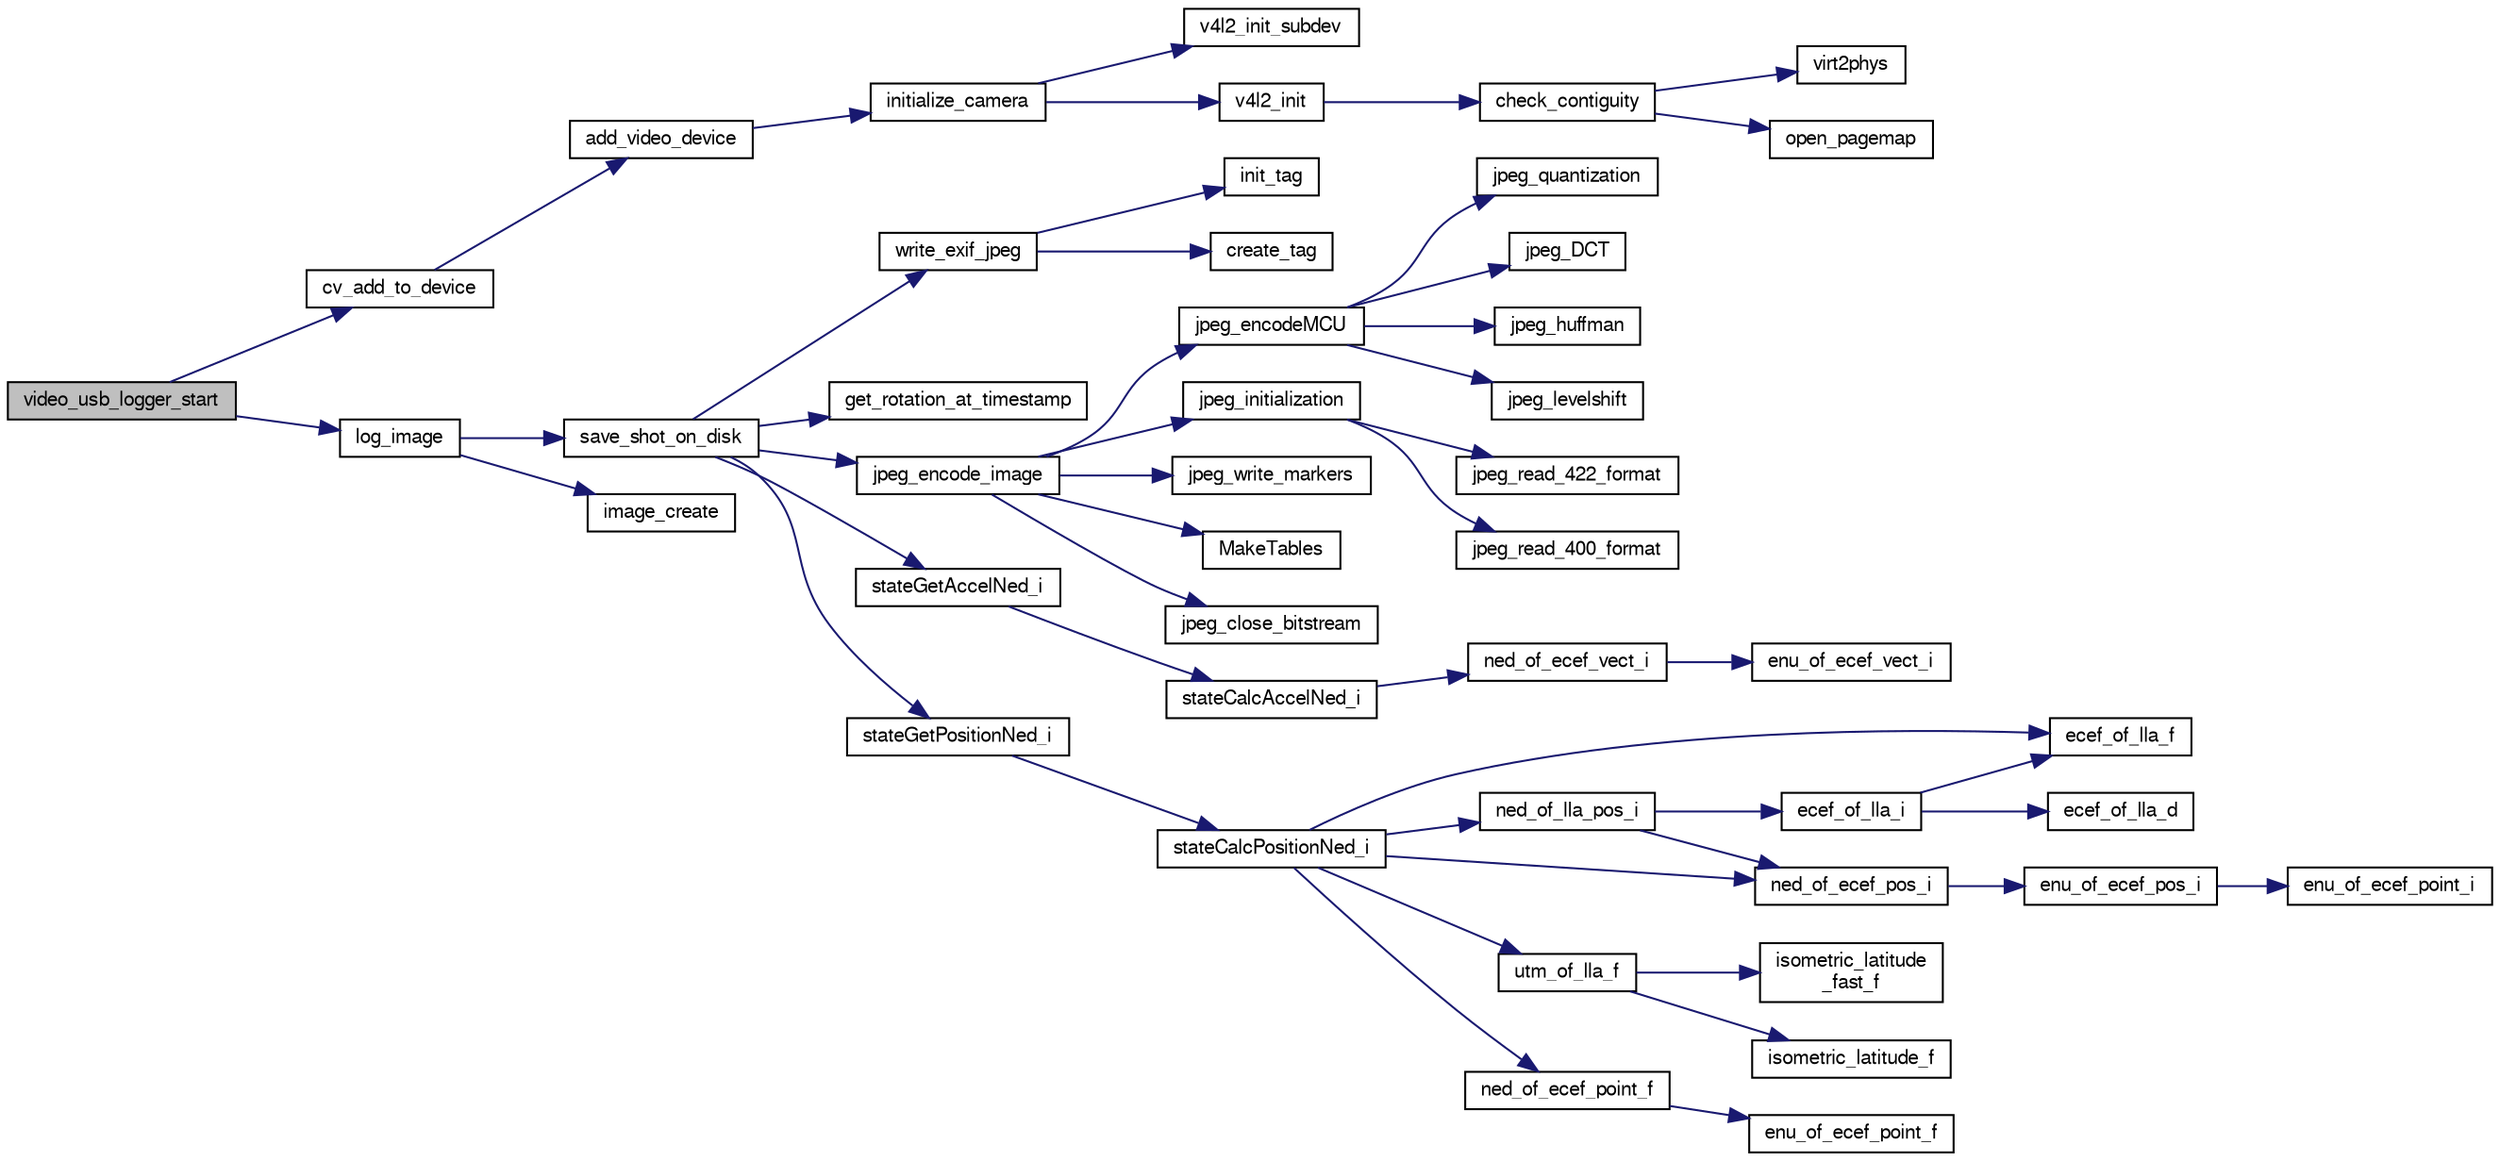 digraph "video_usb_logger_start"
{
  edge [fontname="FreeSans",fontsize="10",labelfontname="FreeSans",labelfontsize="10"];
  node [fontname="FreeSans",fontsize="10",shape=record];
  rankdir="LR";
  Node1 [label="video_usb_logger_start",height=0.2,width=0.4,color="black", fillcolor="grey75", style="filled", fontcolor="black"];
  Node1 -> Node2 [color="midnightblue",fontsize="10",style="solid",fontname="FreeSans"];
  Node2 [label="cv_add_to_device",height=0.2,width=0.4,color="black", fillcolor="white", style="filled",URL="$cv_8c.html#a27c5a4c16f124cdc564d637fcc733b97"];
  Node2 -> Node3 [color="midnightblue",fontsize="10",style="solid",fontname="FreeSans"];
  Node3 [label="add_video_device",height=0.2,width=0.4,color="black", fillcolor="white", style="filled",URL="$cv_8h.html#a9e0afd727457cecc0e207aa03c4d48a5",tooltip="Keep track of video devices added by modules. "];
  Node3 -> Node4 [color="midnightblue",fontsize="10",style="solid",fontname="FreeSans"];
  Node4 [label="initialize_camera",height=0.2,width=0.4,color="black", fillcolor="white", style="filled",URL="$video__thread_8c.html#acc71ed66abdc3fa0cecd95cc408c670e"];
  Node4 -> Node5 [color="midnightblue",fontsize="10",style="solid",fontname="FreeSans"];
  Node5 [label="v4l2_init",height=0.2,width=0.4,color="black", fillcolor="white", style="filled",URL="$v4l2_8c.html#a1f683e79a4639d4e189f059f6c4ae268",tooltip="Initialize a V4L2(Video for Linux 2) device. "];
  Node5 -> Node6 [color="midnightblue",fontsize="10",style="solid",fontname="FreeSans"];
  Node6 [label="check_contiguity",height=0.2,width=0.4,color="black", fillcolor="white", style="filled",URL="$virt2phys_8c.html#ac0b66a5b5e335c413a78b5e9f677ba83"];
  Node6 -> Node7 [color="midnightblue",fontsize="10",style="solid",fontname="FreeSans"];
  Node7 [label="open_pagemap",height=0.2,width=0.4,color="black", fillcolor="white", style="filled",URL="$virt2phys_8c.html#ac4c8df40f3a8bc1086f2637b1c78b101"];
  Node6 -> Node8 [color="midnightblue",fontsize="10",style="solid",fontname="FreeSans"];
  Node8 [label="virt2phys",height=0.2,width=0.4,color="black", fillcolor="white", style="filled",URL="$virt2phys_8c.html#a4c9379905f0c688e828e6e1a23d18153"];
  Node4 -> Node9 [color="midnightblue",fontsize="10",style="solid",fontname="FreeSans"];
  Node9 [label="v4l2_init_subdev",height=0.2,width=0.4,color="black", fillcolor="white", style="filled",URL="$v4l2_8c.html#a3798643b3e99cd32ef724fc928d92e51",tooltip="Initialize a V4L2 subdevice. "];
  Node1 -> Node10 [color="midnightblue",fontsize="10",style="solid",fontname="FreeSans"];
  Node10 [label="log_image",height=0.2,width=0.4,color="black", fillcolor="white", style="filled",URL="$video__usb__logger_8c.html#a8dfbc751f11f51fb2020f0b6c3409510"];
  Node10 -> Node11 [color="midnightblue",fontsize="10",style="solid",fontname="FreeSans"];
  Node11 [label="image_create",height=0.2,width=0.4,color="black", fillcolor="white", style="filled",URL="$image_8c.html#ab5cc0250c461b9d2f043e4884f6b9a53",tooltip="Create a new image. "];
  Node10 -> Node12 [color="midnightblue",fontsize="10",style="solid",fontname="FreeSans"];
  Node12 [label="save_shot_on_disk",height=0.2,width=0.4,color="black", fillcolor="white", style="filled",URL="$video__usb__logger_8c.html#abc8ecf0e87a6e3a49488238acc2ceee8"];
  Node12 -> Node13 [color="midnightblue",fontsize="10",style="solid",fontname="FreeSans"];
  Node13 [label="get_rotation_at_timestamp",height=0.2,width=0.4,color="black", fillcolor="white", style="filled",URL="$pose__history_8c.html#aad26510aa5a6a4e21e4f1721010c8968",tooltip="Given a pprz timestamp in used (obtained with get_sys_time_usec) we return the pose in FloatEulers cl..."];
  Node12 -> Node14 [color="midnightblue",fontsize="10",style="solid",fontname="FreeSans"];
  Node14 [label="jpeg_encode_image",height=0.2,width=0.4,color="black", fillcolor="white", style="filled",URL="$jpeg_8c.html#ac1a4731c71f3529891f1750260db2626",tooltip="Encode an YUV422 image. "];
  Node14 -> Node15 [color="midnightblue",fontsize="10",style="solid",fontname="FreeSans"];
  Node15 [label="jpeg_close_bitstream",height=0.2,width=0.4,color="black", fillcolor="white", style="filled",URL="$jpeg_8c.html#a817a4e96b0d0c0e1251e2db08467c2a1"];
  Node14 -> Node16 [color="midnightblue",fontsize="10",style="solid",fontname="FreeSans"];
  Node16 [label="jpeg_encodeMCU",height=0.2,width=0.4,color="black", fillcolor="white", style="filled",URL="$jpeg_8c.html#aa65677a00f264d53b744f64b386139e1"];
  Node16 -> Node17 [color="midnightblue",fontsize="10",style="solid",fontname="FreeSans"];
  Node17 [label="jpeg_DCT",height=0.2,width=0.4,color="black", fillcolor="white", style="filled",URL="$jpeg_8c.html#a5b96ae28e2300858e6af3061ac8f96b9"];
  Node16 -> Node18 [color="midnightblue",fontsize="10",style="solid",fontname="FreeSans"];
  Node18 [label="jpeg_huffman",height=0.2,width=0.4,color="black", fillcolor="white", style="filled",URL="$jpeg_8c.html#a20c1f652043de7bc8171be6591bd3480"];
  Node16 -> Node19 [color="midnightblue",fontsize="10",style="solid",fontname="FreeSans"];
  Node19 [label="jpeg_levelshift",height=0.2,width=0.4,color="black", fillcolor="white", style="filled",URL="$jpeg_8c.html#a1b9aa7581d09ec6412a14ec76334667c"];
  Node16 -> Node20 [color="midnightblue",fontsize="10",style="solid",fontname="FreeSans"];
  Node20 [label="jpeg_quantization",height=0.2,width=0.4,color="black", fillcolor="white", style="filled",URL="$jpeg_8c.html#a185e0318b222708896d55e8d98c0576b"];
  Node14 -> Node21 [color="midnightblue",fontsize="10",style="solid",fontname="FreeSans"];
  Node21 [label="jpeg_initialization",height=0.2,width=0.4,color="black", fillcolor="white", style="filled",URL="$jpeg_8c.html#a688433e5f55000ae893f2d5c29097691"];
  Node21 -> Node22 [color="midnightblue",fontsize="10",style="solid",fontname="FreeSans"];
  Node22 [label="jpeg_read_400_format",height=0.2,width=0.4,color="black", fillcolor="white", style="filled",URL="$jpeg_8c.html#a496e270428d382bcbda831334590eaf6"];
  Node21 -> Node23 [color="midnightblue",fontsize="10",style="solid",fontname="FreeSans"];
  Node23 [label="jpeg_read_422_format",height=0.2,width=0.4,color="black", fillcolor="white", style="filled",URL="$jpeg_8c.html#a206021dc908d46e0a1d72ed9c40b10e9"];
  Node14 -> Node24 [color="midnightblue",fontsize="10",style="solid",fontname="FreeSans"];
  Node24 [label="jpeg_write_markers",height=0.2,width=0.4,color="black", fillcolor="white", style="filled",URL="$jpeg_8c.html#a0908916b4be15d17fa2ad6e441b633f1"];
  Node14 -> Node25 [color="midnightblue",fontsize="10",style="solid",fontname="FreeSans"];
  Node25 [label="MakeTables",height=0.2,width=0.4,color="black", fillcolor="white", style="filled",URL="$jpeg_8c.html#a8a9557560cb4c8d4e60756e99b5a5f13"];
  Node12 -> Node26 [color="midnightblue",fontsize="10",style="solid",fontname="FreeSans"];
  Node26 [label="stateGetAccelNed_i",height=0.2,width=0.4,color="black", fillcolor="white", style="filled",URL="$group__state__acceleration.html#gab55b482bd9fe875141bafd34beda8bb4",tooltip="Get acceleration in NED coordinates (int). "];
  Node26 -> Node27 [color="midnightblue",fontsize="10",style="solid",fontname="FreeSans"];
  Node27 [label="stateCalcAccelNed_i",height=0.2,width=0.4,color="black", fillcolor="white", style="filled",URL="$group__state__acceleration.html#ga48146adcdcd09bb704335795c6624ad8"];
  Node27 -> Node28 [color="midnightblue",fontsize="10",style="solid",fontname="FreeSans"];
  Node28 [label="ned_of_ecef_vect_i",height=0.2,width=0.4,color="black", fillcolor="white", style="filled",URL="$group__math__geodetic__int.html#gab4eda479f4c01e96082d8a352f16cfea",tooltip="Rotate a vector from ECEF to NED. "];
  Node28 -> Node29 [color="midnightblue",fontsize="10",style="solid",fontname="FreeSans"];
  Node29 [label="enu_of_ecef_vect_i",height=0.2,width=0.4,color="black", fillcolor="white", style="filled",URL="$group__math__geodetic__int.html#gaf0ee62cd162ca87bc294be6cfd107986",tooltip="Rotate a vector from ECEF to ENU. "];
  Node12 -> Node30 [color="midnightblue",fontsize="10",style="solid",fontname="FreeSans"];
  Node30 [label="stateGetPositionNed_i",height=0.2,width=0.4,color="black", fillcolor="white", style="filled",URL="$group__state__position.html#gaf9a3b3ed4f6a011ae65d49d78bf4aa25",tooltip="Get position in local NED coordinates (int). "];
  Node30 -> Node31 [color="midnightblue",fontsize="10",style="solid",fontname="FreeSans"];
  Node31 [label="stateCalcPositionNed_i",height=0.2,width=0.4,color="black", fillcolor="white", style="filled",URL="$group__state__position.html#gac60dff329c00697fc9fcc459406293c9"];
  Node31 -> Node32 [color="midnightblue",fontsize="10",style="solid",fontname="FreeSans"];
  Node32 [label="ned_of_ecef_pos_i",height=0.2,width=0.4,color="black", fillcolor="white", style="filled",URL="$group__math__geodetic__int.html#ga55c109fccf11d3699553122869dfd38b",tooltip="Convert a ECEF position to local NED. "];
  Node32 -> Node33 [color="midnightblue",fontsize="10",style="solid",fontname="FreeSans"];
  Node33 [label="enu_of_ecef_pos_i",height=0.2,width=0.4,color="black", fillcolor="white", style="filled",URL="$group__math__geodetic__int.html#ga710a45725431766f0a003ba93cb58a11",tooltip="Convert a ECEF position to local ENU. "];
  Node33 -> Node34 [color="midnightblue",fontsize="10",style="solid",fontname="FreeSans"];
  Node34 [label="enu_of_ecef_point_i",height=0.2,width=0.4,color="black", fillcolor="white", style="filled",URL="$group__math__geodetic__int.html#ga85bcbfc73a43b120465422ec55647573",tooltip="Convert a point from ECEF to local ENU. "];
  Node31 -> Node35 [color="midnightblue",fontsize="10",style="solid",fontname="FreeSans"];
  Node35 [label="ned_of_ecef_point_f",height=0.2,width=0.4,color="black", fillcolor="white", style="filled",URL="$pprz__geodetic__float_8c.html#a3045a5a383aa4ebf5b8a9763773b9b6d"];
  Node35 -> Node36 [color="midnightblue",fontsize="10",style="solid",fontname="FreeSans"];
  Node36 [label="enu_of_ecef_point_f",height=0.2,width=0.4,color="black", fillcolor="white", style="filled",URL="$pprz__geodetic__float_8c.html#a2a82ebdce90a3e41d54f72c5e787fcd0"];
  Node31 -> Node37 [color="midnightblue",fontsize="10",style="solid",fontname="FreeSans"];
  Node37 [label="ecef_of_lla_f",height=0.2,width=0.4,color="black", fillcolor="white", style="filled",URL="$pprz__geodetic__float_8c.html#a65bc5ba8b61d014ca659035759cc001c"];
  Node31 -> Node38 [color="midnightblue",fontsize="10",style="solid",fontname="FreeSans"];
  Node38 [label="ned_of_lla_pos_i",height=0.2,width=0.4,color="black", fillcolor="white", style="filled",URL="$group__math__geodetic__int.html#ga196c47e1d20669076a358d0f4317e093",tooltip="Convert a point from LLA to local NED. "];
  Node38 -> Node39 [color="midnightblue",fontsize="10",style="solid",fontname="FreeSans"];
  Node39 [label="ecef_of_lla_i",height=0.2,width=0.4,color="black", fillcolor="white", style="filled",URL="$group__math__geodetic__int.html#ga386f7bf340618bf1454ca2a3b5086100",tooltip="Convert a LLA to ECEF. "];
  Node39 -> Node37 [color="midnightblue",fontsize="10",style="solid",fontname="FreeSans"];
  Node39 -> Node40 [color="midnightblue",fontsize="10",style="solid",fontname="FreeSans"];
  Node40 [label="ecef_of_lla_d",height=0.2,width=0.4,color="black", fillcolor="white", style="filled",URL="$group__math__geodetic__double.html#gae6608c48696daebf3382f08e655028d9"];
  Node38 -> Node32 [color="midnightblue",fontsize="10",style="solid",fontname="FreeSans"];
  Node31 -> Node41 [color="midnightblue",fontsize="10",style="solid",fontname="FreeSans"];
  Node41 [label="utm_of_lla_f",height=0.2,width=0.4,color="black", fillcolor="white", style="filled",URL="$pprz__geodetic__float_8c.html#af99d4775df518f30b741b49c26eceedd"];
  Node41 -> Node42 [color="midnightblue",fontsize="10",style="solid",fontname="FreeSans"];
  Node42 [label="isometric_latitude_f",height=0.2,width=0.4,color="black", fillcolor="white", style="filled",URL="$pprz__geodetic__float_8c.html#a25c5bd31de0ea0d0caf14a0d217ad3ea"];
  Node41 -> Node43 [color="midnightblue",fontsize="10",style="solid",fontname="FreeSans"];
  Node43 [label="isometric_latitude\l_fast_f",height=0.2,width=0.4,color="black", fillcolor="white", style="filled",URL="$pprz__geodetic__float_8c.html#a21ea1b369f7d4abd984fb89c488dde24"];
  Node12 -> Node44 [color="midnightblue",fontsize="10",style="solid",fontname="FreeSans"];
  Node44 [label="write_exif_jpeg",height=0.2,width=0.4,color="black", fillcolor="white", style="filled",URL="$exif__module_8c.html#a5e636f6bee9bd1ab6d04ec780509dca5"];
  Node44 -> Node45 [color="midnightblue",fontsize="10",style="solid",fontname="FreeSans"];
  Node45 [label="create_tag",height=0.2,width=0.4,color="black", fillcolor="white", style="filled",URL="$exif__module_8c.html#a62dd27ed931462c0526e4632461c7acf"];
  Node44 -> Node46 [color="midnightblue",fontsize="10",style="solid",fontname="FreeSans"];
  Node46 [label="init_tag",height=0.2,width=0.4,color="black", fillcolor="white", style="filled",URL="$exif__module_8c.html#a76556aceaec9700c7267093b6d4fa99f"];
}

